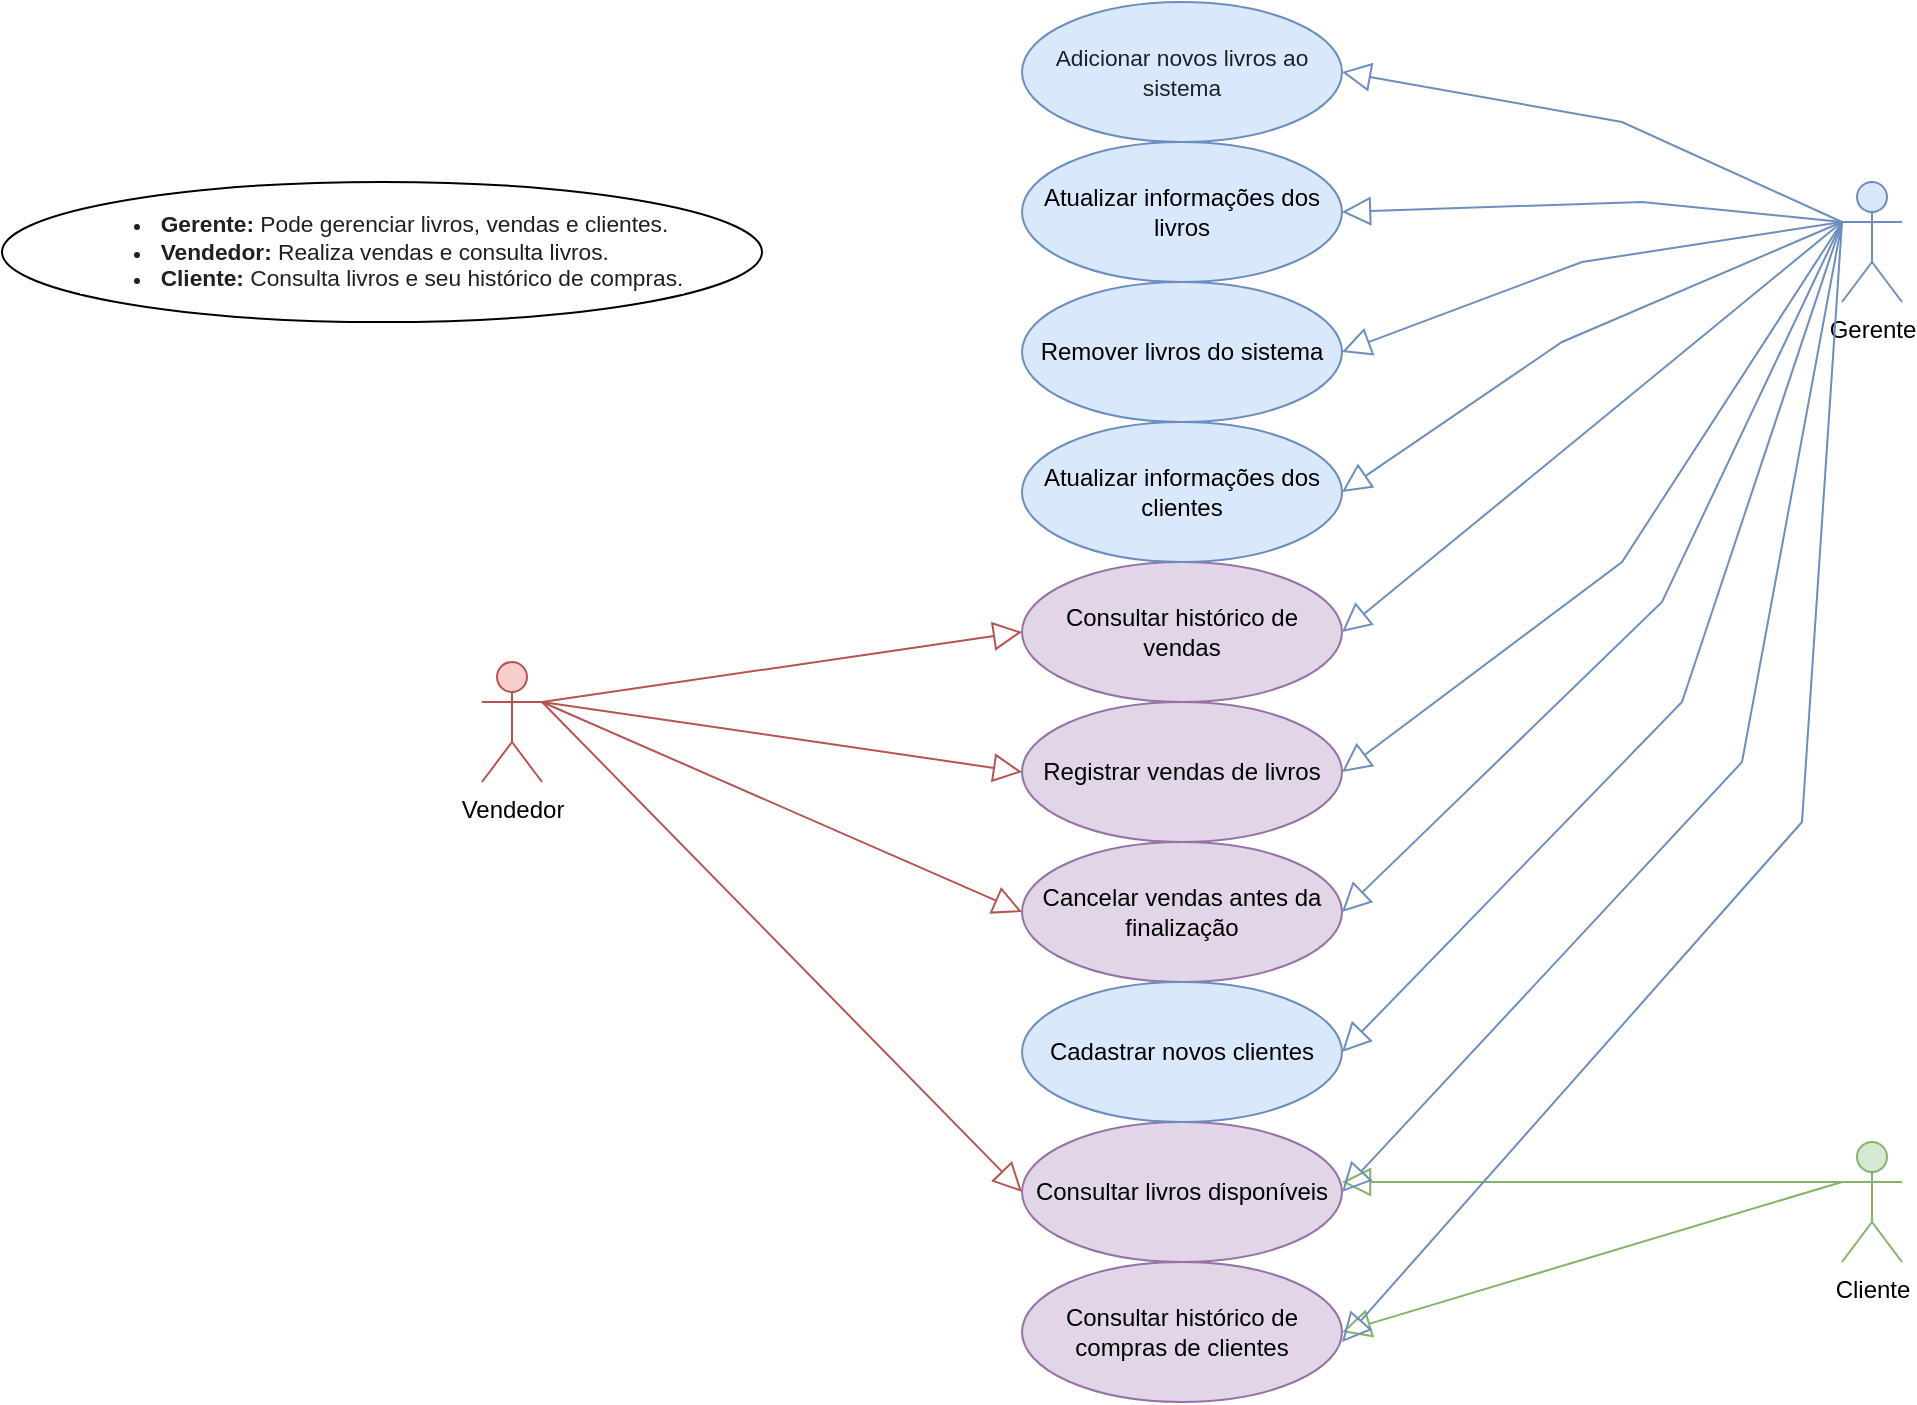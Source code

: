 <mxfile version="24.0.1" type="github">
  <diagram name="Página-1" id="hRQhb_yzOxxoPhfAipHE">
    <mxGraphModel dx="2074" dy="687" grid="1" gridSize="10" guides="1" tooltips="1" connect="1" arrows="1" fold="1" page="1" pageScale="1" pageWidth="827" pageHeight="1169" math="0" shadow="0">
      <root>
        <mxCell id="0" />
        <mxCell id="1" parent="0" />
        <mxCell id="4VoWPCwTaYR5wn9BslDJ-1" value="Vendedor" style="shape=umlActor;html=1;verticalLabelPosition=bottom;verticalAlign=top;align=center;fillColor=#f8cecc;strokeColor=#b85450;" vertex="1" parent="1">
          <mxGeometry x="90" y="620" width="30" height="60" as="geometry" />
        </mxCell>
        <mxCell id="4VoWPCwTaYR5wn9BslDJ-2" value="Cliente" style="shape=umlActor;html=1;verticalLabelPosition=bottom;verticalAlign=top;align=center;fillColor=#d5e8d4;strokeColor=#82b366;" vertex="1" parent="1">
          <mxGeometry x="770" y="860" width="30" height="60" as="geometry" />
        </mxCell>
        <mxCell id="4VoWPCwTaYR5wn9BslDJ-3" value="Gerente" style="shape=umlActor;html=1;verticalLabelPosition=bottom;verticalAlign=top;align=center;fillColor=#dae8fc;strokeColor=#6c8ebf;" vertex="1" parent="1">
          <mxGeometry x="770" y="380" width="30" height="60" as="geometry" />
        </mxCell>
        <mxCell id="4VoWPCwTaYR5wn9BslDJ-5" value="Atualizar informações dos livros" style="ellipse;whiteSpace=wrap;html=1;fillColor=#dae8fc;strokeColor=#6c8ebf;" vertex="1" parent="1">
          <mxGeometry x="360" y="360" width="160" height="70" as="geometry" />
        </mxCell>
        <mxCell id="4VoWPCwTaYR5wn9BslDJ-7" value="Remover livros do sistema" style="ellipse;whiteSpace=wrap;html=1;fillColor=#dae8fc;strokeColor=#6c8ebf;" vertex="1" parent="1">
          <mxGeometry x="360" y="430" width="160" height="70" as="geometry" />
        </mxCell>
        <mxCell id="4VoWPCwTaYR5wn9BslDJ-8" value="&lt;div style=&quot;&quot;&gt;&lt;font face=&quot;Poppins, sans-serif&quot; color=&quot;#1d2125&quot;&gt;&lt;span style=&quot;font-size: 11.375px;&quot;&gt;Adicionar novos livros ao sistema&lt;/span&gt;&lt;/font&gt;&lt;/div&gt;" style="ellipse;whiteSpace=wrap;html=1;align=center;fillColor=#dae8fc;strokeColor=#6c8ebf;" vertex="1" parent="1">
          <mxGeometry x="360" y="290" width="160" height="70" as="geometry" />
        </mxCell>
        <mxCell id="4VoWPCwTaYR5wn9BslDJ-9" value="Consultar livros disponíveis" style="ellipse;whiteSpace=wrap;html=1;fillColor=#e1d5e7;strokeColor=#9673a6;" vertex="1" parent="1">
          <mxGeometry x="360" y="850" width="160" height="70" as="geometry" />
        </mxCell>
        <mxCell id="4VoWPCwTaYR5wn9BslDJ-10" value="Registrar vendas de livros" style="ellipse;whiteSpace=wrap;html=1;fillColor=#e1d5e7;strokeColor=#9673a6;" vertex="1" parent="1">
          <mxGeometry x="360" y="640" width="160" height="70" as="geometry" />
        </mxCell>
        <mxCell id="4VoWPCwTaYR5wn9BslDJ-11" value="Cancelar vendas antes da finalização" style="ellipse;whiteSpace=wrap;html=1;fillColor=#e1d5e7;strokeColor=#9673a6;" vertex="1" parent="1">
          <mxGeometry x="360" y="710" width="160" height="70" as="geometry" />
        </mxCell>
        <mxCell id="4VoWPCwTaYR5wn9BslDJ-12" value="Consultar histórico de vendas" style="ellipse;whiteSpace=wrap;html=1;fillColor=#e1d5e7;strokeColor=#9673a6;" vertex="1" parent="1">
          <mxGeometry x="360" y="570" width="160" height="70" as="geometry" />
        </mxCell>
        <mxCell id="4VoWPCwTaYR5wn9BslDJ-13" value="Cadastrar novos clientes" style="ellipse;whiteSpace=wrap;html=1;fillColor=#dae8fc;strokeColor=#6c8ebf;" vertex="1" parent="1">
          <mxGeometry x="360" y="780" width="160" height="70" as="geometry" />
        </mxCell>
        <mxCell id="4VoWPCwTaYR5wn9BslDJ-14" value="Consultar histórico de compras de clientes" style="ellipse;whiteSpace=wrap;html=1;fillColor=#e1d5e7;strokeColor=#9673a6;" vertex="1" parent="1">
          <mxGeometry x="360" y="920" width="160" height="70" as="geometry" />
        </mxCell>
        <mxCell id="4VoWPCwTaYR5wn9BslDJ-15" value="Atualizar informações dos clientes" style="ellipse;whiteSpace=wrap;html=1;fillColor=#dae8fc;strokeColor=#6c8ebf;" vertex="1" parent="1">
          <mxGeometry x="360" y="500" width="160" height="70" as="geometry" />
        </mxCell>
        <mxCell id="4VoWPCwTaYR5wn9BslDJ-16" value="" style="edgeStyle=none;html=1;endArrow=block;endFill=0;endSize=12;verticalAlign=bottom;rounded=0;entryX=1;entryY=0.5;entryDx=0;entryDy=0;fillColor=#dae8fc;strokeColor=#6c8ebf;" edge="1" parent="1" target="4VoWPCwTaYR5wn9BslDJ-8">
          <mxGeometry width="160" relative="1" as="geometry">
            <mxPoint x="770" y="400" as="sourcePoint" />
            <mxPoint x="250" y="360" as="targetPoint" />
            <Array as="points">
              <mxPoint x="660" y="350" />
            </Array>
          </mxGeometry>
        </mxCell>
        <mxCell id="4VoWPCwTaYR5wn9BslDJ-17" value="" style="edgeStyle=none;html=1;endArrow=block;endFill=0;endSize=12;verticalAlign=bottom;rounded=0;fillColor=#dae8fc;strokeColor=#6c8ebf;" edge="1" parent="1">
          <mxGeometry width="160" relative="1" as="geometry">
            <mxPoint x="770" y="400" as="sourcePoint" />
            <mxPoint x="520" y="395" as="targetPoint" />
            <Array as="points">
              <mxPoint x="670" y="390" />
            </Array>
          </mxGeometry>
        </mxCell>
        <mxCell id="4VoWPCwTaYR5wn9BslDJ-18" value="" style="edgeStyle=none;html=1;endArrow=block;endFill=0;endSize=12;verticalAlign=bottom;rounded=0;entryX=1;entryY=0.5;entryDx=0;entryDy=0;fillColor=#dae8fc;strokeColor=#6c8ebf;exitX=0;exitY=0.333;exitDx=0;exitDy=0;exitPerimeter=0;" edge="1" parent="1" source="4VoWPCwTaYR5wn9BslDJ-3" target="4VoWPCwTaYR5wn9BslDJ-7">
          <mxGeometry width="160" relative="1" as="geometry">
            <mxPoint x="120" y="400" as="sourcePoint" />
            <mxPoint x="500" y="600" as="targetPoint" />
            <Array as="points">
              <mxPoint x="640" y="420" />
            </Array>
          </mxGeometry>
        </mxCell>
        <mxCell id="4VoWPCwTaYR5wn9BslDJ-19" value="" style="edgeStyle=none;html=1;endArrow=block;endFill=0;endSize=12;verticalAlign=bottom;rounded=0;entryX=1;entryY=0.5;entryDx=0;entryDy=0;exitX=0;exitY=0.333;exitDx=0;exitDy=0;exitPerimeter=0;fillColor=#d5e8d4;strokeColor=#82b366;" edge="1" parent="1" source="4VoWPCwTaYR5wn9BslDJ-2" target="4VoWPCwTaYR5wn9BslDJ-14">
          <mxGeometry width="160" relative="1" as="geometry">
            <mxPoint x="340" y="600" as="sourcePoint" />
            <mxPoint x="500" y="600" as="targetPoint" />
          </mxGeometry>
        </mxCell>
        <mxCell id="4VoWPCwTaYR5wn9BslDJ-20" value="" style="edgeStyle=none;html=1;endArrow=block;endFill=0;endSize=12;verticalAlign=bottom;rounded=0;fillColor=#d5e8d4;strokeColor=#82b366;" edge="1" parent="1">
          <mxGeometry width="160" relative="1" as="geometry">
            <mxPoint x="770" y="880" as="sourcePoint" />
            <mxPoint x="520" y="880" as="targetPoint" />
          </mxGeometry>
        </mxCell>
        <mxCell id="4VoWPCwTaYR5wn9BslDJ-22" value="" style="edgeStyle=none;html=1;endArrow=block;endFill=0;endSize=12;verticalAlign=bottom;rounded=0;entryX=0;entryY=0.5;entryDx=0;entryDy=0;fillColor=#f8cecc;strokeColor=#b85450;" edge="1" parent="1" target="4VoWPCwTaYR5wn9BslDJ-11">
          <mxGeometry width="160" relative="1" as="geometry">
            <mxPoint x="120" y="640" as="sourcePoint" />
            <mxPoint x="620" y="720" as="targetPoint" />
          </mxGeometry>
        </mxCell>
        <mxCell id="4VoWPCwTaYR5wn9BslDJ-23" value="" style="edgeStyle=none;html=1;endArrow=block;endFill=0;endSize=12;verticalAlign=bottom;rounded=0;exitX=1;exitY=0.333;exitDx=0;exitDy=0;exitPerimeter=0;entryX=0;entryY=0.5;entryDx=0;entryDy=0;fillColor=#f8cecc;strokeColor=#b85450;" edge="1" parent="1" source="4VoWPCwTaYR5wn9BslDJ-1" target="4VoWPCwTaYR5wn9BslDJ-10">
          <mxGeometry width="160" relative="1" as="geometry">
            <mxPoint x="340" y="780" as="sourcePoint" />
            <mxPoint x="500" y="780" as="targetPoint" />
          </mxGeometry>
        </mxCell>
        <mxCell id="4VoWPCwTaYR5wn9BslDJ-24" value="" style="edgeStyle=none;html=1;endArrow=block;endFill=0;endSize=12;verticalAlign=bottom;rounded=0;exitX=1;exitY=0.333;exitDx=0;exitDy=0;exitPerimeter=0;entryX=0;entryY=0.5;entryDx=0;entryDy=0;fillColor=#f8cecc;strokeColor=#b85450;" edge="1" parent="1" source="4VoWPCwTaYR5wn9BslDJ-1" target="4VoWPCwTaYR5wn9BslDJ-12">
          <mxGeometry width="160" relative="1" as="geometry">
            <mxPoint x="340" y="780" as="sourcePoint" />
            <mxPoint x="500" y="780" as="targetPoint" />
          </mxGeometry>
        </mxCell>
        <mxCell id="4VoWPCwTaYR5wn9BslDJ-26" value="" style="edgeStyle=none;html=1;endArrow=block;endFill=0;endSize=12;verticalAlign=bottom;rounded=0;entryX=1;entryY=0.5;entryDx=0;entryDy=0;fillColor=#dae8fc;strokeColor=#6c8ebf;exitX=0;exitY=0.333;exitDx=0;exitDy=0;exitPerimeter=0;" edge="1" parent="1" source="4VoWPCwTaYR5wn9BslDJ-3" target="4VoWPCwTaYR5wn9BslDJ-12">
          <mxGeometry width="160" relative="1" as="geometry">
            <mxPoint x="120" y="400" as="sourcePoint" />
            <mxPoint x="500" y="520" as="targetPoint" />
          </mxGeometry>
        </mxCell>
        <mxCell id="4VoWPCwTaYR5wn9BslDJ-28" value="" style="edgeStyle=none;html=1;endArrow=block;endFill=0;endSize=12;verticalAlign=bottom;rounded=0;fillColor=#f8cecc;strokeColor=#b85450;entryX=0;entryY=0.5;entryDx=0;entryDy=0;" edge="1" parent="1" target="4VoWPCwTaYR5wn9BslDJ-9">
          <mxGeometry width="160" relative="1" as="geometry">
            <mxPoint x="120" y="640" as="sourcePoint" />
            <mxPoint x="110" y="810" as="targetPoint" />
          </mxGeometry>
        </mxCell>
        <mxCell id="4VoWPCwTaYR5wn9BslDJ-30" value="&lt;ul style=&quot;box-sizing: border-box; font-family: Poppins, sans-serif; outline: none; margin-top: 0px; margin-bottom: 0px; list-style-position: initial; list-style-image: initial; color: rgb(29, 33, 37); font-size: 11.375px; text-align: left; background-color: rgb(255, 255, 255);&quot; id=&quot;yui_3_18_1_1_1709657729383_94&quot;&gt;&lt;li style=&quot;box-sizing: border-box; outline: none;&quot; id=&quot;yui_3_18_1_1_1709657729383_101&quot;&gt;&lt;span style=&quot;box-sizing: border-box; outline: none; font-weight: bolder;&quot;&gt;Gerente:&lt;/span&gt;&amp;nbsp;Pode gerenciar livros, vendas e clientes.&lt;/li&gt;&lt;li style=&quot;box-sizing: border-box; outline: none;&quot;&gt;&lt;span style=&quot;box-sizing: border-box; outline: none; font-weight: bolder;&quot;&gt;Vendedor:&lt;/span&gt;&amp;nbsp;Realiza vendas e consulta livros.&lt;/li&gt;&lt;li style=&quot;box-sizing: border-box; outline: none;&quot; id=&quot;yui_3_18_1_1_1709657729383_95&quot;&gt;&lt;span style=&quot;box-sizing: border-box; outline: none; font-weight: bolder;&quot;&gt;Cliente:&lt;/span&gt;&amp;nbsp;Consulta livros e seu histórico de compras.&lt;/li&gt;&lt;/ul&gt;" style="ellipse;whiteSpace=wrap;html=1;" vertex="1" parent="1">
          <mxGeometry x="-150" y="380" width="380" height="70" as="geometry" />
        </mxCell>
        <mxCell id="4VoWPCwTaYR5wn9BslDJ-31" value="" style="edgeStyle=none;html=1;endArrow=block;endFill=0;endSize=12;verticalAlign=bottom;rounded=0;entryX=1;entryY=0.5;entryDx=0;entryDy=0;fillColor=#dae8fc;strokeColor=#6c8ebf;" edge="1" parent="1" target="4VoWPCwTaYR5wn9BslDJ-9">
          <mxGeometry width="160" relative="1" as="geometry">
            <mxPoint x="770" y="400" as="sourcePoint" />
            <mxPoint x="500" y="690" as="targetPoint" />
            <Array as="points">
              <mxPoint x="720" y="670" />
            </Array>
          </mxGeometry>
        </mxCell>
        <mxCell id="4VoWPCwTaYR5wn9BslDJ-32" value="" style="edgeStyle=none;html=1;endArrow=block;endFill=0;endSize=12;verticalAlign=bottom;rounded=0;entryX=1;entryY=0.5;entryDx=0;entryDy=0;fillColor=#dae8fc;strokeColor=#6c8ebf;" edge="1" parent="1" target="4VoWPCwTaYR5wn9BslDJ-10">
          <mxGeometry width="160" relative="1" as="geometry">
            <mxPoint x="770" y="400" as="sourcePoint" />
            <mxPoint x="500" y="690" as="targetPoint" />
            <Array as="points">
              <mxPoint x="660" y="570" />
            </Array>
          </mxGeometry>
        </mxCell>
        <mxCell id="4VoWPCwTaYR5wn9BslDJ-33" value="" style="edgeStyle=none;html=1;endArrow=block;endFill=0;endSize=12;verticalAlign=bottom;rounded=0;exitX=0;exitY=0.333;exitDx=0;exitDy=0;exitPerimeter=0;entryX=1;entryY=0.5;entryDx=0;entryDy=0;fillColor=#dae8fc;strokeColor=#6c8ebf;" edge="1" parent="1" source="4VoWPCwTaYR5wn9BslDJ-3" target="4VoWPCwTaYR5wn9BslDJ-13">
          <mxGeometry width="160" relative="1" as="geometry">
            <mxPoint x="340" y="690" as="sourcePoint" />
            <mxPoint x="500" y="690" as="targetPoint" />
            <Array as="points">
              <mxPoint x="690" y="640" />
            </Array>
          </mxGeometry>
        </mxCell>
        <mxCell id="4VoWPCwTaYR5wn9BslDJ-34" value="" style="edgeStyle=none;html=1;endArrow=block;endFill=0;endSize=12;verticalAlign=bottom;rounded=0;entryX=1;entryY=0.5;entryDx=0;entryDy=0;fillColor=#dae8fc;strokeColor=#6c8ebf;" edge="1" parent="1" target="4VoWPCwTaYR5wn9BslDJ-15">
          <mxGeometry width="160" relative="1" as="geometry">
            <mxPoint x="770" y="400" as="sourcePoint" />
            <mxPoint x="500" y="690" as="targetPoint" />
            <Array as="points">
              <mxPoint x="630" y="460" />
            </Array>
          </mxGeometry>
        </mxCell>
        <mxCell id="4VoWPCwTaYR5wn9BslDJ-35" value="" style="edgeStyle=none;html=1;endArrow=block;endFill=0;endSize=12;verticalAlign=bottom;rounded=0;entryX=1;entryY=0.5;entryDx=0;entryDy=0;fillColor=#dae8fc;strokeColor=#6c8ebf;" edge="1" parent="1" target="4VoWPCwTaYR5wn9BslDJ-11">
          <mxGeometry width="160" relative="1" as="geometry">
            <mxPoint x="770" y="400" as="sourcePoint" />
            <mxPoint x="500" y="690" as="targetPoint" />
            <Array as="points">
              <mxPoint x="680" y="590" />
            </Array>
          </mxGeometry>
        </mxCell>
        <mxCell id="4VoWPCwTaYR5wn9BslDJ-36" value="" style="edgeStyle=none;html=1;endArrow=block;endFill=0;endSize=12;verticalAlign=bottom;rounded=0;fillColor=#dae8fc;strokeColor=#6c8ebf;" edge="1" parent="1">
          <mxGeometry width="160" relative="1" as="geometry">
            <mxPoint x="770" y="400" as="sourcePoint" />
            <mxPoint x="520" y="960" as="targetPoint" />
            <Array as="points">
              <mxPoint x="750" y="700" />
            </Array>
          </mxGeometry>
        </mxCell>
      </root>
    </mxGraphModel>
  </diagram>
</mxfile>

